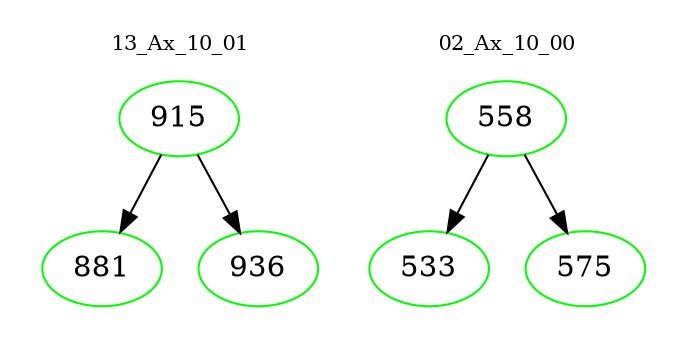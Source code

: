 digraph{
subgraph cluster_0 {
color = white
label = "13_Ax_10_01";
fontsize=10;
T0_915 [label="915", color="green"]
T0_915 -> T0_881 [color="black"]
T0_881 [label="881", color="green"]
T0_915 -> T0_936 [color="black"]
T0_936 [label="936", color="green"]
}
subgraph cluster_1 {
color = white
label = "02_Ax_10_00";
fontsize=10;
T1_558 [label="558", color="green"]
T1_558 -> T1_533 [color="black"]
T1_533 [label="533", color="green"]
T1_558 -> T1_575 [color="black"]
T1_575 [label="575", color="green"]
}
}
